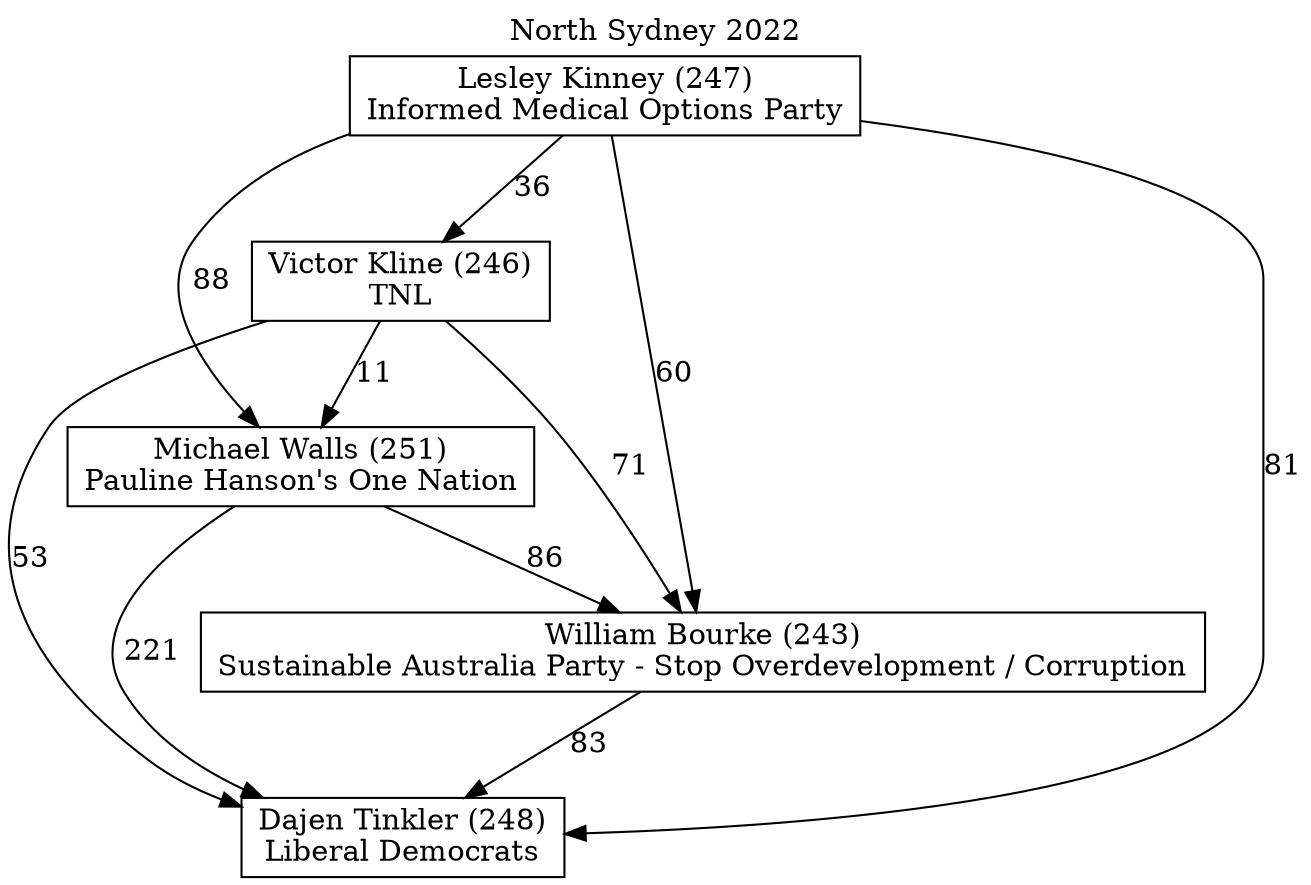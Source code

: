 // House preference flow
digraph "Dajen Tinkler (248)_North Sydney_2022" {
	graph [label="North Sydney 2022" labelloc=t mclimit=10]
	node [shape=box]
	"Dajen Tinkler (248)" [label="Dajen Tinkler (248)
Liberal Democrats"]
	"William Bourke (243)" [label="William Bourke (243)
Sustainable Australia Party - Stop Overdevelopment / Corruption"]
	"Michael Walls (251)" [label="Michael Walls (251)
Pauline Hanson's One Nation"]
	"Victor Kline (246)" [label="Victor Kline (246)
TNL"]
	"Lesley Kinney (247)" [label="Lesley Kinney (247)
Informed Medical Options Party"]
	"William Bourke (243)" -> "Dajen Tinkler (248)" [label=83]
	"Michael Walls (251)" -> "William Bourke (243)" [label=86]
	"Victor Kline (246)" -> "Michael Walls (251)" [label=11]
	"Lesley Kinney (247)" -> "Victor Kline (246)" [label=36]
	"Michael Walls (251)" -> "Dajen Tinkler (248)" [label=221]
	"Victor Kline (246)" -> "Dajen Tinkler (248)" [label=53]
	"Lesley Kinney (247)" -> "Dajen Tinkler (248)" [label=81]
	"Lesley Kinney (247)" -> "Michael Walls (251)" [label=88]
	"Victor Kline (246)" -> "William Bourke (243)" [label=71]
	"Lesley Kinney (247)" -> "William Bourke (243)" [label=60]
}
